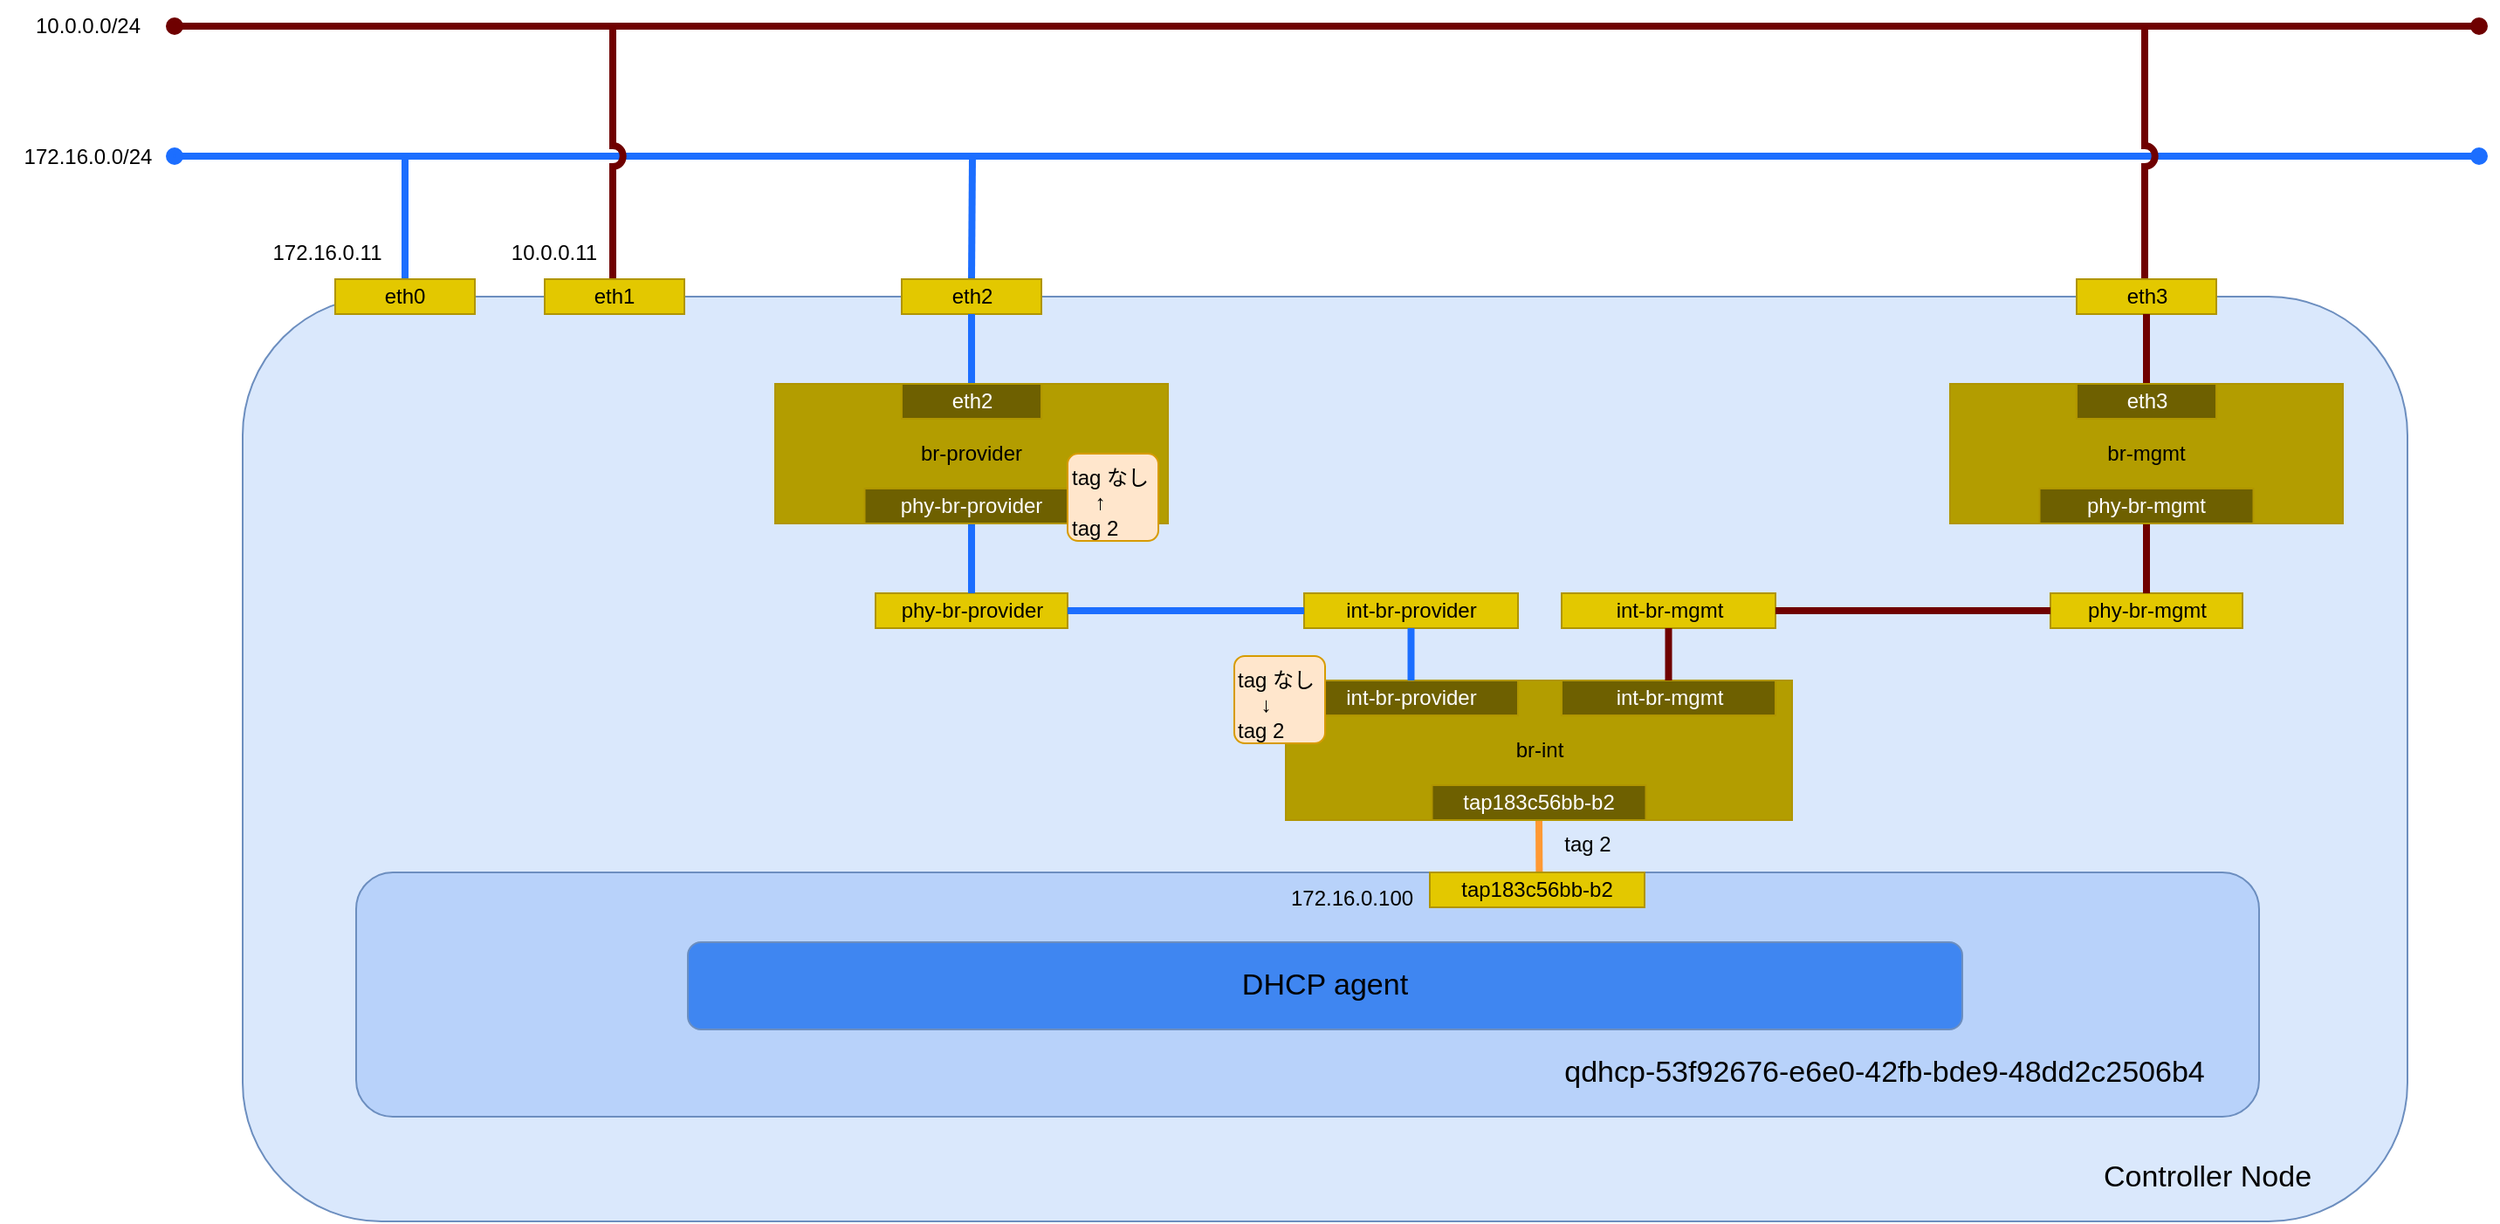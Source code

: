 <mxfile version="24.4.0" type="device">
  <diagram name="ページ1" id="6O8cq4Rfigk1k-ii5kAo">
    <mxGraphModel dx="2446" dy="714" grid="1" gridSize="10" guides="1" tooltips="1" connect="1" arrows="1" fold="1" page="1" pageScale="1" pageWidth="827" pageHeight="1169" math="0" shadow="0">
      <root>
        <mxCell id="0" />
        <object label="ネットワーク" id="1">
          <mxCell style="locked=1;" parent="0" />
        </object>
        <mxCell id="nmcxP7l3HHxIJU_-N-T5-9" value="" style="endArrow=oval;html=1;rounded=0;startArrow=oval;startFill=1;endFill=1;strokeWidth=4;fillColor=#a20025;strokeColor=#6F0000;" parent="1" edge="1">
          <mxGeometry width="50" height="50" relative="1" as="geometry">
            <mxPoint x="-694" y="35" as="sourcePoint" />
            <mxPoint x="626" y="35" as="targetPoint" />
          </mxGeometry>
        </mxCell>
        <mxCell id="nmcxP7l3HHxIJU_-N-T5-10" value="10.0.0.0/24" style="text;html=1;align=center;verticalAlign=middle;resizable=0;points=[];autosize=1;strokeColor=none;fillColor=none;" parent="1" vertex="1">
          <mxGeometry x="-784" y="20" width="80" height="30" as="geometry" />
        </mxCell>
        <mxCell id="nmcxP7l3HHxIJU_-N-T5-11" value="" style="endArrow=oval;html=1;rounded=0;startArrow=oval;startFill=1;endFill=1;strokeWidth=4;fillColor=#a20025;strokeColor=#1C6EFF;" parent="1" edge="1">
          <mxGeometry width="50" height="50" relative="1" as="geometry">
            <mxPoint x="-694" y="109.5" as="sourcePoint" />
            <mxPoint x="626" y="109.5" as="targetPoint" />
          </mxGeometry>
        </mxCell>
        <mxCell id="nmcxP7l3HHxIJU_-N-T5-12" value="172.16.0.0/24" style="text;html=1;align=center;verticalAlign=middle;resizable=0;points=[];autosize=1;strokeColor=none;fillColor=none;" parent="1" vertex="1">
          <mxGeometry x="-794" y="95" width="100" height="30" as="geometry" />
        </mxCell>
        <mxCell id="nmcxP7l3HHxIJU_-N-T5-13" value="" style="endArrow=none;html=1;rounded=0;startArrow=none;startFill=0;endFill=0;strokeWidth=4;fillColor=#a20025;strokeColor=#1C6EFF;jumpStyle=arc;" parent="1" edge="1">
          <mxGeometry width="50" height="50" relative="1" as="geometry">
            <mxPoint x="-562" y="110" as="sourcePoint" />
            <mxPoint x="-562" y="190" as="targetPoint" />
          </mxGeometry>
        </mxCell>
        <mxCell id="nmcxP7l3HHxIJU_-N-T5-14" value="" style="endArrow=none;html=1;rounded=0;startArrow=none;startFill=0;endFill=0;strokeWidth=4;fillColor=#a20025;strokeColor=#1C6EFF;jumpStyle=arc;" parent="1" edge="1">
          <mxGeometry width="50" height="50" relative="1" as="geometry">
            <mxPoint x="-237" y="110" as="sourcePoint" />
            <mxPoint x="-237.5" y="180" as="targetPoint" />
          </mxGeometry>
        </mxCell>
        <mxCell id="nmcxP7l3HHxIJU_-N-T5-15" value="" style="endArrow=none;html=1;rounded=0;startArrow=none;startFill=0;endFill=0;strokeWidth=4;fillColor=#a20025;strokeColor=#6F0000;jumpStyle=arc;" parent="1" edge="1">
          <mxGeometry width="50" height="50" relative="1" as="geometry">
            <mxPoint x="434.5" y="36" as="sourcePoint" />
            <mxPoint x="434.5" y="190" as="targetPoint" />
          </mxGeometry>
        </mxCell>
        <mxCell id="nmcxP7l3HHxIJU_-N-T5-16" value="" style="endArrow=none;html=1;rounded=0;startArrow=none;startFill=0;endFill=0;strokeWidth=4;fillColor=#a20025;strokeColor=#6F0000;jumpStyle=arc;" parent="1" edge="1">
          <mxGeometry width="50" height="50" relative="1" as="geometry">
            <mxPoint x="-443" y="34" as="sourcePoint" />
            <mxPoint x="-443" y="190" as="targetPoint" />
          </mxGeometry>
        </mxCell>
        <object label="マシン" id="ExSx5SIZApUU_Iw7rpWn-6">
          <mxCell style="locked=1;" parent="0" />
        </object>
        <mxCell id="nmcxP7l3HHxIJU_-N-T5-17" value="" style="rounded=1;whiteSpace=wrap;html=1;fillColor=#dae8fc;strokeColor=#6c8ebf;" parent="ExSx5SIZApUU_Iw7rpWn-6" vertex="1">
          <mxGeometry x="-655" y="190" width="1240" height="530" as="geometry" />
        </mxCell>
        <mxCell id="nmcxP7l3HHxIJU_-N-T5-18" value="eth1" style="rounded=0;whiteSpace=wrap;html=1;fillColor=#e3c800;fontColor=#000000;strokeColor=#B09500;" parent="ExSx5SIZApUU_Iw7rpWn-6" vertex="1">
          <mxGeometry x="-482" y="180" width="80" height="20" as="geometry" />
        </mxCell>
        <mxCell id="nmcxP7l3HHxIJU_-N-T5-19" value="eth0" style="rounded=0;whiteSpace=wrap;html=1;fillColor=#e3c800;fontColor=#000000;strokeColor=#B09500;" parent="ExSx5SIZApUU_Iw7rpWn-6" vertex="1">
          <mxGeometry x="-602" y="180" width="80" height="20" as="geometry" />
        </mxCell>
        <mxCell id="nmcxP7l3HHxIJU_-N-T5-20" value="172.16.0.11" style="text;html=1;align=center;verticalAlign=middle;resizable=0;points=[];autosize=1;strokeColor=none;fillColor=none;" parent="ExSx5SIZApUU_Iw7rpWn-6" vertex="1">
          <mxGeometry x="-652" y="150" width="90" height="30" as="geometry" />
        </mxCell>
        <mxCell id="nmcxP7l3HHxIJU_-N-T5-21" value="eth2" style="rounded=0;whiteSpace=wrap;html=1;fillColor=#e3c800;fontColor=#000000;strokeColor=#B09500;" parent="ExSx5SIZApUU_Iw7rpWn-6" vertex="1">
          <mxGeometry x="-277.5" y="180" width="80" height="20" as="geometry" />
        </mxCell>
        <mxCell id="nmcxP7l3HHxIJU_-N-T5-22" value="&lt;div&gt;eth3&lt;/div&gt;" style="rounded=0;whiteSpace=wrap;html=1;fillColor=#e3c800;fontColor=#000000;strokeColor=#B09500;" parent="ExSx5SIZApUU_Iw7rpWn-6" vertex="1">
          <mxGeometry x="395.5" y="180" width="80" height="20" as="geometry" />
        </mxCell>
        <mxCell id="nmcxP7l3HHxIJU_-N-T5-23" value="10.0.0.11" style="text;html=1;align=center;verticalAlign=middle;resizable=0;points=[];autosize=1;strokeColor=none;fillColor=none;" parent="ExSx5SIZApUU_Iw7rpWn-6" vertex="1">
          <mxGeometry x="-512" y="150" width="70" height="30" as="geometry" />
        </mxCell>
        <mxCell id="nmcxP7l3HHxIJU_-N-T5-24" value="&lt;font style=&quot;font-size: 17px;&quot;&gt;Controller Node&lt;/font&gt;" style="text;html=1;align=center;verticalAlign=middle;resizable=0;points=[];autosize=1;strokeColor=none;fillColor=none;" parent="ExSx5SIZApUU_Iw7rpWn-6" vertex="1">
          <mxGeometry x="400" y="680" width="140" height="30" as="geometry" />
        </mxCell>
        <mxCell id="nmcxP7l3HHxIJU_-N-T5-25" value="br-provider" style="rounded=0;whiteSpace=wrap;html=1;fillColor=#B39D00;fontColor=#000000;strokeColor=#B09500;" parent="ExSx5SIZApUU_Iw7rpWn-6" vertex="1">
          <mxGeometry x="-350" y="240" width="225" height="80" as="geometry" />
        </mxCell>
        <mxCell id="nmcxP7l3HHxIJU_-N-T5-26" value="phy-br-provider" style="rounded=0;whiteSpace=wrap;html=1;fillColor=#e3c800;fontColor=#000000;strokeColor=#B09500;" parent="ExSx5SIZApUU_Iw7rpWn-6" vertex="1">
          <mxGeometry x="-292.5" y="360" width="110" height="20" as="geometry" />
        </mxCell>
        <mxCell id="nmcxP7l3HHxIJU_-N-T5-27" value="" style="endArrow=none;html=1;rounded=0;startArrow=none;startFill=0;endFill=0;strokeWidth=4;fillColor=#a20025;strokeColor=#1C6EFF;jumpStyle=arc;entryX=0.5;entryY=0;entryDx=0;entryDy=0;exitX=0.5;exitY=1;exitDx=0;exitDy=0;" parent="ExSx5SIZApUU_Iw7rpWn-6" source="nmcxP7l3HHxIJU_-N-T5-21" target="nmcxP7l3HHxIJU_-N-T5-30" edge="1">
          <mxGeometry width="50" height="50" relative="1" as="geometry">
            <mxPoint x="-226.5" y="100" as="sourcePoint" />
            <mxPoint x="-226.5" y="180" as="targetPoint" />
          </mxGeometry>
        </mxCell>
        <mxCell id="nmcxP7l3HHxIJU_-N-T5-28" value="" style="endArrow=none;html=1;rounded=0;startArrow=none;startFill=0;endFill=0;strokeWidth=4;fillColor=#a20025;strokeColor=#1C6EFF;jumpStyle=arc;entryX=0.5;entryY=0;entryDx=0;entryDy=0;exitX=0.5;exitY=1;exitDx=0;exitDy=0;" parent="ExSx5SIZApUU_Iw7rpWn-6" source="nmcxP7l3HHxIJU_-N-T5-31" target="nmcxP7l3HHxIJU_-N-T5-26" edge="1">
          <mxGeometry width="50" height="50" relative="1" as="geometry">
            <mxPoint x="-227.5" y="200" as="sourcePoint" />
            <mxPoint x="-227.5" y="225" as="targetPoint" />
          </mxGeometry>
        </mxCell>
        <mxCell id="nmcxP7l3HHxIJU_-N-T5-30" value="&lt;font color=&quot;#ffffff&quot;&gt;eth2&lt;/font&gt;" style="rounded=0;whiteSpace=wrap;html=1;fillColor=#6E6000;fontColor=#000000;strokeColor=#B09500;" parent="ExSx5SIZApUU_Iw7rpWn-6" vertex="1">
          <mxGeometry x="-277.5" y="240" width="80" height="20" as="geometry" />
        </mxCell>
        <mxCell id="nmcxP7l3HHxIJU_-N-T5-31" value="&lt;font color=&quot;#ffffff&quot;&gt;phy-br-provider&lt;/font&gt;" style="rounded=0;whiteSpace=wrap;html=1;fillColor=#6E6000;fontColor=#000000;strokeColor=#B09500;" parent="ExSx5SIZApUU_Iw7rpWn-6" vertex="1">
          <mxGeometry x="-298.75" y="300" width="122.5" height="20" as="geometry" />
        </mxCell>
        <mxCell id="nmcxP7l3HHxIJU_-N-T5-33" value="br-mgmt" style="rounded=0;whiteSpace=wrap;html=1;fillColor=#B39D00;fontColor=#000000;strokeColor=#B09500;" parent="ExSx5SIZApUU_Iw7rpWn-6" vertex="1">
          <mxGeometry x="323" y="240" width="225" height="80" as="geometry" />
        </mxCell>
        <mxCell id="nmcxP7l3HHxIJU_-N-T5-34" value="phy-br-mgmt" style="rounded=0;whiteSpace=wrap;html=1;fillColor=#e3c800;fontColor=#000000;strokeColor=#B09500;" parent="ExSx5SIZApUU_Iw7rpWn-6" vertex="1">
          <mxGeometry x="380.5" y="360" width="110" height="20" as="geometry" />
        </mxCell>
        <mxCell id="nmcxP7l3HHxIJU_-N-T5-35" value="" style="endArrow=none;html=1;rounded=0;startArrow=none;startFill=0;endFill=0;strokeWidth=4;fillColor=#a20025;strokeColor=#6F0000;jumpStyle=arc;entryX=0.5;entryY=0;entryDx=0;entryDy=0;exitX=0.5;exitY=1;exitDx=0;exitDy=0;" parent="ExSx5SIZApUU_Iw7rpWn-6" source="nmcxP7l3HHxIJU_-N-T5-22" target="nmcxP7l3HHxIJU_-N-T5-37" edge="1">
          <mxGeometry width="50" height="50" relative="1" as="geometry">
            <mxPoint x="435.5" y="190" as="sourcePoint" />
            <mxPoint x="446.5" y="180" as="targetPoint" />
          </mxGeometry>
        </mxCell>
        <mxCell id="nmcxP7l3HHxIJU_-N-T5-36" value="" style="endArrow=none;html=1;rounded=0;startArrow=none;startFill=0;endFill=0;strokeWidth=4;fillColor=#a20025;strokeColor=#6F0000;jumpStyle=arc;entryX=0.5;entryY=0;entryDx=0;entryDy=0;exitX=0.5;exitY=1;exitDx=0;exitDy=0;" parent="ExSx5SIZApUU_Iw7rpWn-6" source="nmcxP7l3HHxIJU_-N-T5-38" target="nmcxP7l3HHxIJU_-N-T5-34" edge="1">
          <mxGeometry width="50" height="50" relative="1" as="geometry">
            <mxPoint x="445.5" y="200" as="sourcePoint" />
            <mxPoint x="445.5" y="225" as="targetPoint" />
          </mxGeometry>
        </mxCell>
        <mxCell id="nmcxP7l3HHxIJU_-N-T5-37" value="&lt;font color=&quot;#ffffff&quot;&gt;eth3&lt;/font&gt;" style="rounded=0;whiteSpace=wrap;html=1;fillColor=#6E6000;fontColor=#000000;strokeColor=#B09500;" parent="ExSx5SIZApUU_Iw7rpWn-6" vertex="1">
          <mxGeometry x="395.5" y="240" width="80" height="20" as="geometry" />
        </mxCell>
        <mxCell id="nmcxP7l3HHxIJU_-N-T5-38" value="&lt;font color=&quot;#ffffff&quot;&gt;phy-br-mgmt&lt;/font&gt;" style="rounded=0;whiteSpace=wrap;html=1;fillColor=#6E6000;fontColor=#000000;strokeColor=#B09500;" parent="ExSx5SIZApUU_Iw7rpWn-6" vertex="1">
          <mxGeometry x="374.25" y="300" width="122.5" height="20" as="geometry" />
        </mxCell>
        <mxCell id="nmcxP7l3HHxIJU_-N-T5-39" value="br-int" style="rounded=0;whiteSpace=wrap;html=1;fillColor=#B39D00;fontColor=#000000;strokeColor=#B09500;" parent="ExSx5SIZApUU_Iw7rpWn-6" vertex="1">
          <mxGeometry x="-57.5" y="410" width="290" height="80" as="geometry" />
        </mxCell>
        <mxCell id="nmcxP7l3HHxIJU_-N-T5-40" value="&lt;font color=&quot;#ffffff&quot;&gt;int-br-provider&lt;/font&gt;" style="rounded=0;whiteSpace=wrap;html=1;fillColor=#6E6000;fontColor=#000000;strokeColor=#B09500;" parent="ExSx5SIZApUU_Iw7rpWn-6" vertex="1">
          <mxGeometry x="-47" y="410" width="122.5" height="20" as="geometry" />
        </mxCell>
        <mxCell id="nmcxP7l3HHxIJU_-N-T5-41" value="&lt;font color=&quot;#ffffff&quot;&gt;int-br-mgmt&lt;/font&gt;" style="rounded=0;whiteSpace=wrap;html=1;fillColor=#6E6000;fontColor=#000000;strokeColor=#B09500;" parent="ExSx5SIZApUU_Iw7rpWn-6" vertex="1">
          <mxGeometry x="100.5" y="410" width="122.5" height="20" as="geometry" />
        </mxCell>
        <mxCell id="nmcxP7l3HHxIJU_-N-T5-42" value="int-br-provider" style="rounded=0;whiteSpace=wrap;html=1;fillColor=#e3c800;fontColor=#000000;strokeColor=#B09500;" parent="ExSx5SIZApUU_Iw7rpWn-6" vertex="1">
          <mxGeometry x="-47" y="360" width="122.5" height="20" as="geometry" />
        </mxCell>
        <mxCell id="nmcxP7l3HHxIJU_-N-T5-43" value="int-br-mgmt" style="rounded=0;whiteSpace=wrap;html=1;fillColor=#e3c800;fontColor=#000000;strokeColor=#B09500;" parent="ExSx5SIZApUU_Iw7rpWn-6" vertex="1">
          <mxGeometry x="100.5" y="360" width="122.5" height="20" as="geometry" />
        </mxCell>
        <mxCell id="nmcxP7l3HHxIJU_-N-T5-44" value="" style="endArrow=none;html=1;rounded=0;startArrow=none;startFill=0;endFill=0;strokeWidth=4;fillColor=#a20025;strokeColor=#1C6EFF;jumpStyle=arc;entryX=0;entryY=0.5;entryDx=0;entryDy=0;exitX=1;exitY=0.5;exitDx=0;exitDy=0;" parent="ExSx5SIZApUU_Iw7rpWn-6" source="nmcxP7l3HHxIJU_-N-T5-26" target="nmcxP7l3HHxIJU_-N-T5-42" edge="1">
          <mxGeometry width="50" height="50" relative="1" as="geometry">
            <mxPoint x="-227" y="330" as="sourcePoint" />
            <mxPoint x="-227" y="370" as="targetPoint" />
          </mxGeometry>
        </mxCell>
        <mxCell id="nmcxP7l3HHxIJU_-N-T5-45" value="" style="endArrow=none;html=1;rounded=0;startArrow=none;startFill=0;endFill=0;strokeWidth=4;fillColor=#a20025;strokeColor=#FF9933;jumpStyle=arc;entryX=0.599;entryY=0.642;entryDx=0;entryDy=0;exitX=0.5;exitY=1;exitDx=0;exitDy=0;entryPerimeter=0;" parent="ExSx5SIZApUU_Iw7rpWn-6" source="PTYmkBVkSRzFn1gX9XiX-7" target="nmcxP7l3HHxIJU_-N-T5-17" edge="1">
          <mxGeometry width="50" height="50" relative="1" as="geometry">
            <mxPoint x="-172" y="380" as="sourcePoint" />
            <mxPoint x="-37" y="380" as="targetPoint" />
          </mxGeometry>
        </mxCell>
        <mxCell id="nmcxP7l3HHxIJU_-N-T5-46" value="" style="endArrow=none;html=1;rounded=0;startArrow=none;startFill=0;endFill=0;strokeWidth=4;fillColor=#a20025;strokeColor=#6F0000;jumpStyle=arc;entryX=1;entryY=0.5;entryDx=0;entryDy=0;exitX=0;exitY=0.5;exitDx=0;exitDy=0;" parent="ExSx5SIZApUU_Iw7rpWn-6" source="nmcxP7l3HHxIJU_-N-T5-34" target="nmcxP7l3HHxIJU_-N-T5-43" edge="1">
          <mxGeometry width="50" height="50" relative="1" as="geometry">
            <mxPoint x="446" y="330" as="sourcePoint" />
            <mxPoint x="446" y="370" as="targetPoint" />
          </mxGeometry>
        </mxCell>
        <mxCell id="nmcxP7l3HHxIJU_-N-T5-47" value="" style="endArrow=none;html=1;rounded=0;startArrow=none;startFill=0;endFill=0;strokeWidth=4;fillColor=#a20025;strokeColor=#6F0000;jumpStyle=arc;entryX=0.5;entryY=0;entryDx=0;entryDy=0;exitX=0.5;exitY=1;exitDx=0;exitDy=0;" parent="ExSx5SIZApUU_Iw7rpWn-6" source="nmcxP7l3HHxIJU_-N-T5-43" target="nmcxP7l3HHxIJU_-N-T5-41" edge="1">
          <mxGeometry width="50" height="50" relative="1" as="geometry">
            <mxPoint x="391" y="380" as="sourcePoint" />
            <mxPoint x="233" y="380" as="targetPoint" />
          </mxGeometry>
        </mxCell>
        <mxCell id="PTYmkBVkSRzFn1gX9XiX-7" value="&lt;font color=&quot;#ffffff&quot;&gt;tap183c56bb-b2&lt;/font&gt;" style="rounded=0;whiteSpace=wrap;html=1;fillColor=#6E6000;fontColor=#000000;strokeColor=#B09500;" parent="ExSx5SIZApUU_Iw7rpWn-6" vertex="1">
          <mxGeometry x="26.25" y="470" width="122.5" height="20" as="geometry" />
        </mxCell>
        <mxCell id="PTYmkBVkSRzFn1gX9XiX-8" value="tag 2" style="text;html=1;align=center;verticalAlign=middle;resizable=0;points=[];autosize=1;strokeColor=none;fillColor=none;" parent="ExSx5SIZApUU_Iw7rpWn-6" vertex="1">
          <mxGeometry x="90" y="489" width="50" height="30" as="geometry" />
        </mxCell>
        <mxCell id="PTYmkBVkSRzFn1gX9XiX-9" value="" style="endArrow=none;html=1;rounded=0;startArrow=none;startFill=0;endFill=0;strokeWidth=4;fillColor=#a20025;strokeColor=#1C6EFF;jumpStyle=arc;entryX=0.5;entryY=0;entryDx=0;entryDy=0;exitX=0.5;exitY=1;exitDx=0;exitDy=0;" parent="ExSx5SIZApUU_Iw7rpWn-6" source="nmcxP7l3HHxIJU_-N-T5-42" target="nmcxP7l3HHxIJU_-N-T5-40" edge="1">
          <mxGeometry width="50" height="50" relative="1" as="geometry">
            <mxPoint x="-227" y="330" as="sourcePoint" />
            <mxPoint x="-227" y="370" as="targetPoint" />
          </mxGeometry>
        </mxCell>
        <mxCell id="PTYmkBVkSRzFn1gX9XiX-10" value="&lt;div&gt;tag なし&lt;br&gt;&lt;/div&gt;&lt;div&gt;&amp;nbsp;&amp;nbsp;&amp;nbsp; ↓&lt;br&gt;&lt;/div&gt;&lt;div&gt;tag 2&lt;br&gt;&lt;/div&gt;" style="text;html=1;whiteSpace=wrap;overflow=hidden;rounded=1;fillColor=#ffe6cc;strokeColor=#d79b00;arcSize=12;" parent="ExSx5SIZApUU_Iw7rpWn-6" vertex="1">
          <mxGeometry x="-87" y="396" width="52" height="50" as="geometry" />
        </mxCell>
        <mxCell id="PTYmkBVkSRzFn1gX9XiX-11" value="&lt;div&gt;tag なし&lt;br&gt;&lt;/div&gt;&lt;div&gt;&amp;nbsp;&amp;nbsp;&amp;nbsp; ↑&lt;br&gt;&lt;/div&gt;&lt;div&gt;tag 2&lt;/div&gt;" style="text;html=1;whiteSpace=wrap;overflow=hidden;rounded=1;fillColor=#ffe6cc;strokeColor=#d79b00;arcSize=12;" parent="ExSx5SIZApUU_Iw7rpWn-6" vertex="1">
          <mxGeometry x="-182.5" y="280" width="52" height="50" as="geometry" />
        </mxCell>
        <object label="DHCP名前空間" id="PTYmkBVkSRzFn1gX9XiX-1">
          <mxCell style="locked=1;" parent="0" />
        </object>
        <mxCell id="PTYmkBVkSRzFn1gX9XiX-2" value="" style="rounded=1;whiteSpace=wrap;html=1;fillColor=#b8d2fa;strokeColor=#6c8ebf;align=center;horizontal=1;" parent="PTYmkBVkSRzFn1gX9XiX-1" vertex="1">
          <mxGeometry x="-590" y="520" width="1090" height="140" as="geometry" />
        </mxCell>
        <mxCell id="PTYmkBVkSRzFn1gX9XiX-3" value="&lt;font style=&quot;font-size: 17px;&quot;&gt;qdhcp-53f92676-e6e0-42fb-bde9-48dd2c2506b4&lt;/font&gt;" style="text;html=1;align=center;verticalAlign=middle;resizable=0;points=[];autosize=1;strokeColor=none;fillColor=none;" parent="PTYmkBVkSRzFn1gX9XiX-1" vertex="1">
          <mxGeometry x="90" y="620" width="390" height="30" as="geometry" />
        </mxCell>
        <mxCell id="PTYmkBVkSRzFn1gX9XiX-4" value="172.16.0.100" style="text;html=1;align=center;verticalAlign=middle;resizable=0;points=[];autosize=1;strokeColor=none;fillColor=none;" parent="PTYmkBVkSRzFn1gX9XiX-1" vertex="1">
          <mxGeometry x="-70" y="520" width="100" height="30" as="geometry" />
        </mxCell>
        <mxCell id="PTYmkBVkSRzFn1gX9XiX-5" value="&lt;font style=&quot;font-size: 17px;&quot;&gt;DHCP agent&lt;/font&gt;" style="rounded=1;whiteSpace=wrap;html=1;fillColor=#3f86f1;strokeColor=#6c8ebf;align=center;horizontal=1;" parent="PTYmkBVkSRzFn1gX9XiX-1" vertex="1">
          <mxGeometry x="-400" y="560" width="730" height="50" as="geometry" />
        </mxCell>
        <mxCell id="PTYmkBVkSRzFn1gX9XiX-6" value="tap183c56bb-b2" style="rounded=0;whiteSpace=wrap;html=1;fillColor=#e3c800;fontColor=#000000;strokeColor=#B09500;" parent="PTYmkBVkSRzFn1gX9XiX-1" vertex="1">
          <mxGeometry x="25" y="520" width="123" height="20" as="geometry" />
        </mxCell>
      </root>
    </mxGraphModel>
  </diagram>
</mxfile>
